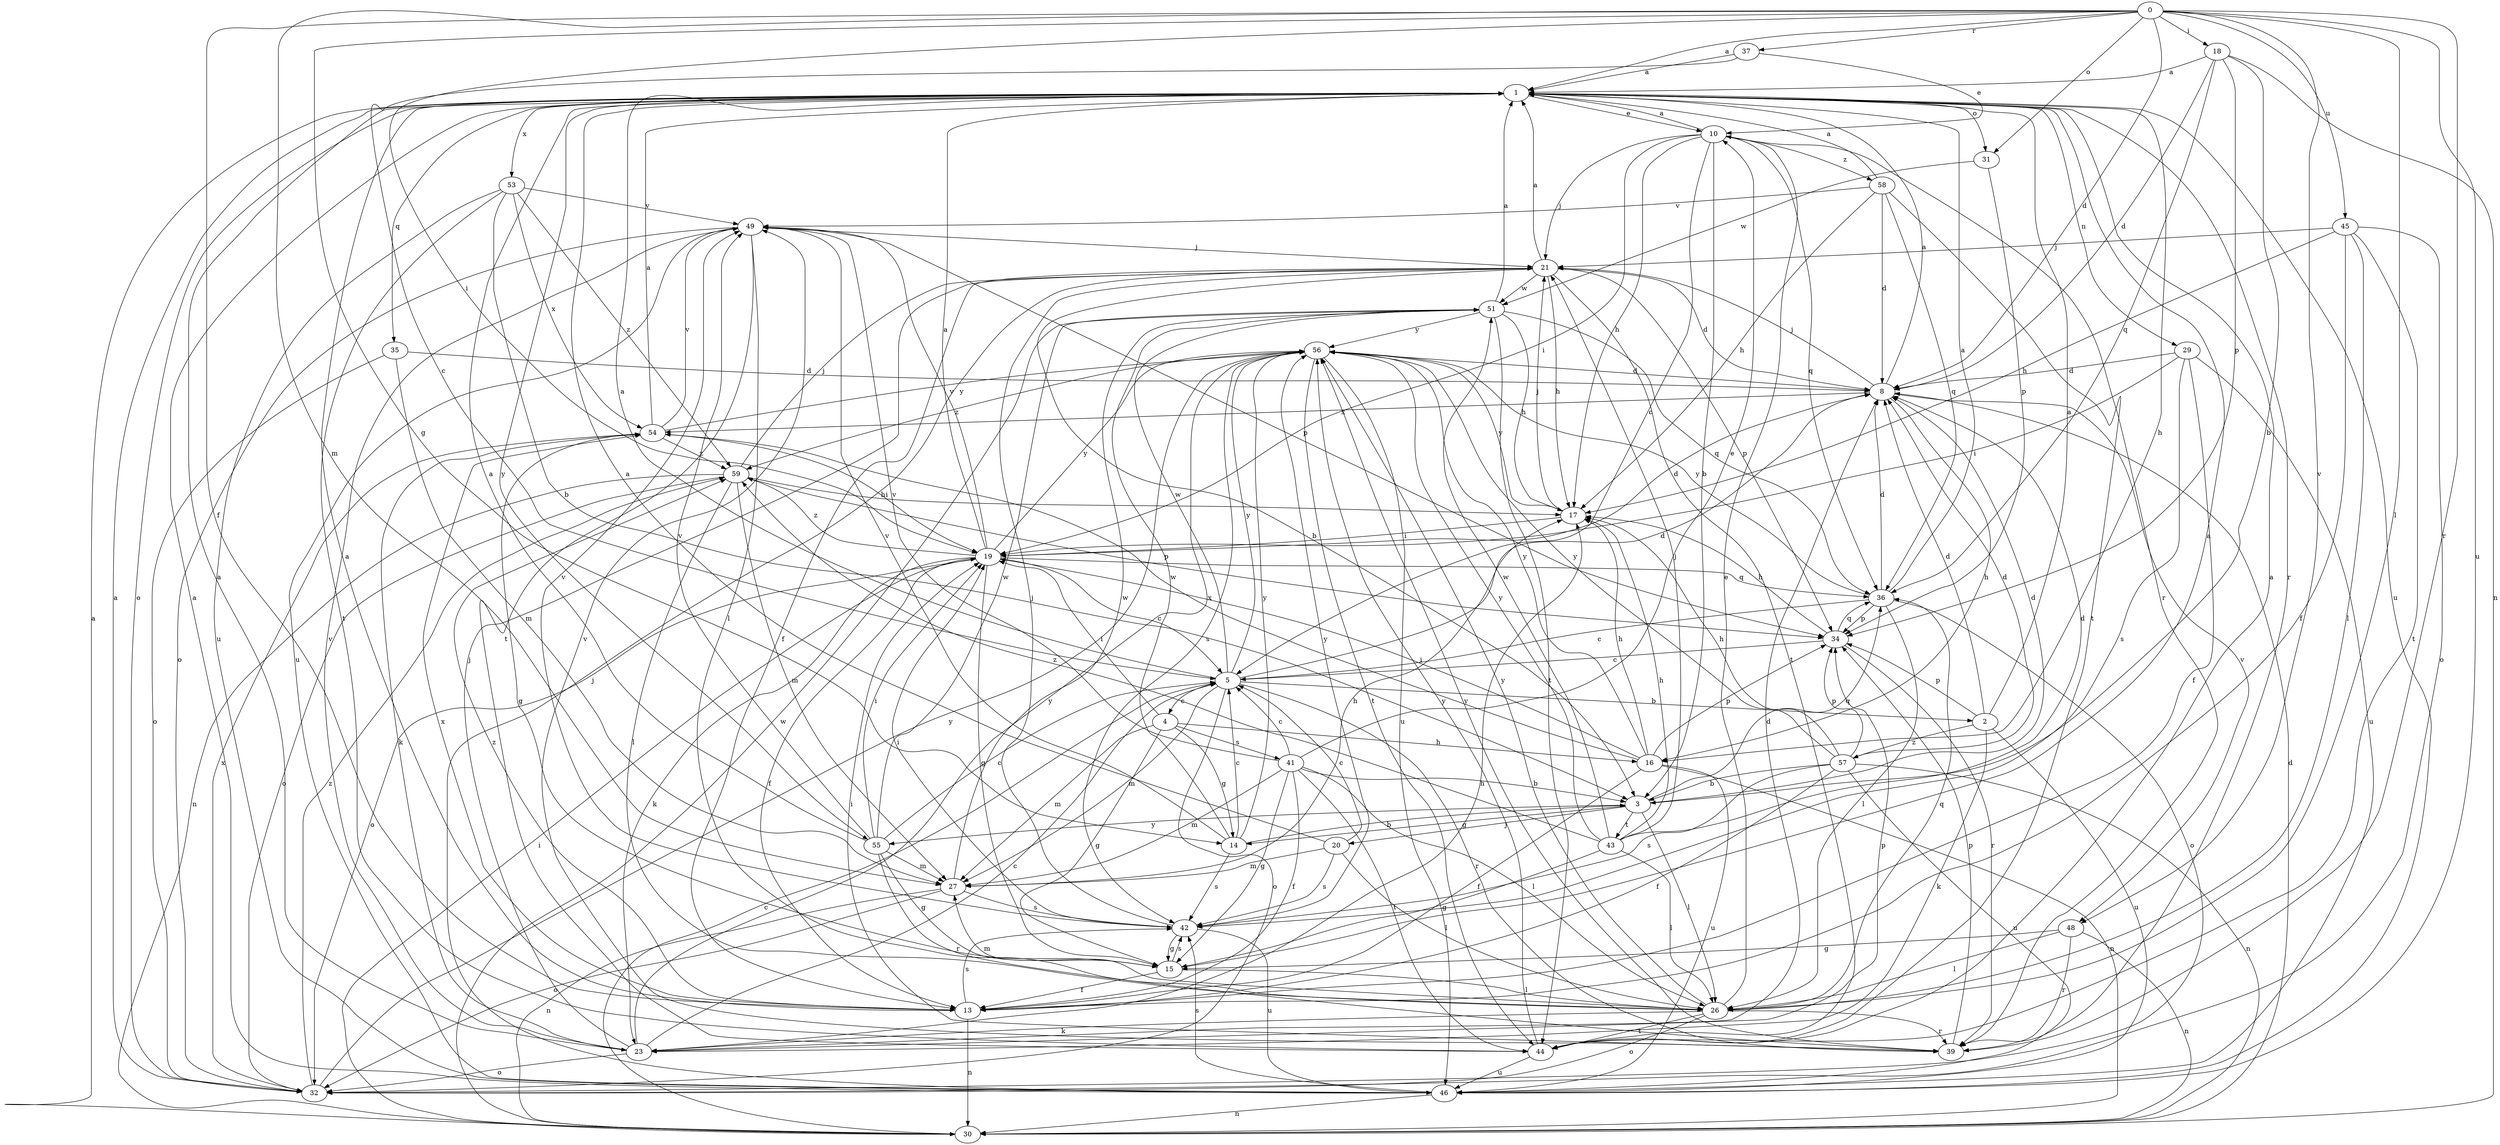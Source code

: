 strict digraph  {
0;
1;
2;
3;
4;
5;
8;
10;
13;
14;
15;
16;
17;
18;
19;
20;
21;
23;
26;
27;
29;
30;
31;
32;
34;
35;
36;
37;
39;
41;
42;
43;
44;
45;
46;
48;
49;
51;
53;
54;
55;
56;
57;
58;
59;
0 -> 1  [label=a];
0 -> 8  [label=d];
0 -> 13  [label=f];
0 -> 14  [label=g];
0 -> 18  [label=i];
0 -> 19  [label=i];
0 -> 26  [label=l];
0 -> 27  [label=m];
0 -> 31  [label=o];
0 -> 37  [label=r];
0 -> 39  [label=r];
0 -> 45  [label=u];
0 -> 46  [label=u];
0 -> 48  [label=v];
1 -> 10  [label=e];
1 -> 16  [label=h];
1 -> 29  [label=n];
1 -> 31  [label=o];
1 -> 32  [label=o];
1 -> 35  [label=q];
1 -> 39  [label=r];
1 -> 46  [label=u];
1 -> 53  [label=x];
1 -> 55  [label=y];
2 -> 1  [label=a];
2 -> 8  [label=d];
2 -> 23  [label=k];
2 -> 34  [label=p];
2 -> 46  [label=u];
2 -> 57  [label=z];
3 -> 8  [label=d];
3 -> 14  [label=g];
3 -> 20  [label=j];
3 -> 26  [label=l];
3 -> 36  [label=q];
3 -> 43  [label=t];
3 -> 55  [label=y];
4 -> 14  [label=g];
4 -> 15  [label=g];
4 -> 16  [label=h];
4 -> 19  [label=i];
4 -> 27  [label=m];
4 -> 41  [label=s];
5 -> 1  [label=a];
5 -> 2  [label=b];
5 -> 4  [label=c];
5 -> 8  [label=d];
5 -> 27  [label=m];
5 -> 32  [label=o];
5 -> 39  [label=r];
5 -> 51  [label=w];
5 -> 56  [label=y];
8 -> 1  [label=a];
8 -> 16  [label=h];
8 -> 21  [label=j];
8 -> 48  [label=v];
8 -> 54  [label=x];
10 -> 1  [label=a];
10 -> 3  [label=b];
10 -> 5  [label=c];
10 -> 17  [label=h];
10 -> 19  [label=i];
10 -> 21  [label=j];
10 -> 36  [label=q];
10 -> 39  [label=r];
10 -> 58  [label=z];
13 -> 1  [label=a];
13 -> 30  [label=n];
13 -> 42  [label=s];
13 -> 54  [label=x];
13 -> 59  [label=z];
14 -> 3  [label=b];
14 -> 5  [label=c];
14 -> 42  [label=s];
14 -> 49  [label=v];
14 -> 51  [label=w];
14 -> 56  [label=y];
15 -> 1  [label=a];
15 -> 13  [label=f];
15 -> 26  [label=l];
15 -> 42  [label=s];
16 -> 13  [label=f];
16 -> 17  [label=h];
16 -> 19  [label=i];
16 -> 30  [label=n];
16 -> 34  [label=p];
16 -> 46  [label=u];
16 -> 54  [label=x];
16 -> 56  [label=y];
17 -> 19  [label=i];
17 -> 21  [label=j];
17 -> 56  [label=y];
18 -> 1  [label=a];
18 -> 3  [label=b];
18 -> 8  [label=d];
18 -> 30  [label=n];
18 -> 34  [label=p];
18 -> 36  [label=q];
19 -> 1  [label=a];
19 -> 5  [label=c];
19 -> 8  [label=d];
19 -> 13  [label=f];
19 -> 15  [label=g];
19 -> 23  [label=k];
19 -> 32  [label=o];
19 -> 36  [label=q];
19 -> 49  [label=v];
19 -> 56  [label=y];
19 -> 59  [label=z];
20 -> 1  [label=a];
20 -> 5  [label=c];
20 -> 26  [label=l];
20 -> 27  [label=m];
20 -> 42  [label=s];
21 -> 1  [label=a];
21 -> 3  [label=b];
21 -> 8  [label=d];
21 -> 13  [label=f];
21 -> 17  [label=h];
21 -> 34  [label=p];
21 -> 44  [label=t];
21 -> 51  [label=w];
23 -> 1  [label=a];
23 -> 5  [label=c];
23 -> 8  [label=d];
23 -> 17  [label=h];
23 -> 21  [label=j];
23 -> 32  [label=o];
23 -> 34  [label=p];
23 -> 49  [label=v];
23 -> 56  [label=y];
26 -> 10  [label=e];
26 -> 23  [label=k];
26 -> 27  [label=m];
26 -> 32  [label=o];
26 -> 36  [label=q];
26 -> 39  [label=r];
26 -> 44  [label=t];
26 -> 56  [label=y];
27 -> 17  [label=h];
27 -> 30  [label=n];
27 -> 32  [label=o];
27 -> 42  [label=s];
27 -> 51  [label=w];
29 -> 8  [label=d];
29 -> 13  [label=f];
29 -> 19  [label=i];
29 -> 42  [label=s];
29 -> 46  [label=u];
30 -> 1  [label=a];
30 -> 5  [label=c];
30 -> 8  [label=d];
30 -> 19  [label=i];
30 -> 51  [label=w];
31 -> 34  [label=p];
31 -> 51  [label=w];
32 -> 1  [label=a];
32 -> 54  [label=x];
32 -> 56  [label=y];
32 -> 59  [label=z];
34 -> 5  [label=c];
34 -> 17  [label=h];
34 -> 36  [label=q];
34 -> 39  [label=r];
35 -> 8  [label=d];
35 -> 27  [label=m];
35 -> 32  [label=o];
36 -> 1  [label=a];
36 -> 5  [label=c];
36 -> 8  [label=d];
36 -> 26  [label=l];
36 -> 32  [label=o];
36 -> 34  [label=p];
36 -> 56  [label=y];
37 -> 1  [label=a];
37 -> 5  [label=c];
37 -> 10  [label=e];
39 -> 19  [label=i];
39 -> 34  [label=p];
39 -> 49  [label=v];
39 -> 56  [label=y];
41 -> 3  [label=b];
41 -> 5  [label=c];
41 -> 10  [label=e];
41 -> 13  [label=f];
41 -> 15  [label=g];
41 -> 26  [label=l];
41 -> 27  [label=m];
41 -> 44  [label=t];
41 -> 49  [label=v];
42 -> 15  [label=g];
42 -> 19  [label=i];
42 -> 21  [label=j];
42 -> 46  [label=u];
42 -> 49  [label=v];
42 -> 56  [label=y];
43 -> 8  [label=d];
43 -> 15  [label=g];
43 -> 17  [label=h];
43 -> 21  [label=j];
43 -> 26  [label=l];
43 -> 51  [label=w];
43 -> 56  [label=y];
43 -> 59  [label=z];
44 -> 1  [label=a];
44 -> 46  [label=u];
44 -> 56  [label=y];
45 -> 13  [label=f];
45 -> 17  [label=h];
45 -> 21  [label=j];
45 -> 26  [label=l];
45 -> 32  [label=o];
45 -> 44  [label=t];
46 -> 1  [label=a];
46 -> 21  [label=j];
46 -> 30  [label=n];
46 -> 42  [label=s];
48 -> 15  [label=g];
48 -> 26  [label=l];
48 -> 30  [label=n];
48 -> 39  [label=r];
49 -> 21  [label=j];
49 -> 26  [label=l];
49 -> 32  [label=o];
49 -> 34  [label=p];
49 -> 44  [label=t];
49 -> 46  [label=u];
51 -> 1  [label=a];
51 -> 17  [label=h];
51 -> 36  [label=q];
51 -> 44  [label=t];
51 -> 56  [label=y];
53 -> 3  [label=b];
53 -> 44  [label=t];
53 -> 46  [label=u];
53 -> 49  [label=v];
53 -> 54  [label=x];
53 -> 59  [label=z];
54 -> 1  [label=a];
54 -> 15  [label=g];
54 -> 19  [label=i];
54 -> 23  [label=k];
54 -> 49  [label=v];
54 -> 56  [label=y];
54 -> 59  [label=z];
55 -> 1  [label=a];
55 -> 5  [label=c];
55 -> 15  [label=g];
55 -> 19  [label=i];
55 -> 27  [label=m];
55 -> 39  [label=r];
55 -> 49  [label=v];
55 -> 51  [label=w];
56 -> 8  [label=d];
56 -> 42  [label=s];
56 -> 44  [label=t];
56 -> 46  [label=u];
56 -> 59  [label=z];
57 -> 3  [label=b];
57 -> 8  [label=d];
57 -> 13  [label=f];
57 -> 17  [label=h];
57 -> 30  [label=n];
57 -> 34  [label=p];
57 -> 42  [label=s];
57 -> 46  [label=u];
57 -> 56  [label=y];
58 -> 1  [label=a];
58 -> 8  [label=d];
58 -> 17  [label=h];
58 -> 36  [label=q];
58 -> 44  [label=t];
58 -> 49  [label=v];
59 -> 17  [label=h];
59 -> 21  [label=j];
59 -> 26  [label=l];
59 -> 27  [label=m];
59 -> 30  [label=n];
59 -> 32  [label=o];
59 -> 34  [label=p];
}
